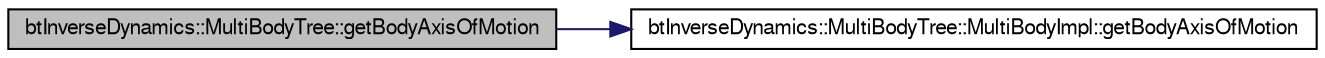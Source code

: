 digraph G
{
  bgcolor="transparent";
  edge [fontname="FreeSans",fontsize=10,labelfontname="FreeSans",labelfontsize=10];
  node [fontname="FreeSans",fontsize=10,shape=record];
  rankdir=LR;
  Node1 [label="btInverseDynamics::MultiBodyTree::getBodyAxisOfMotion",height=0.2,width=0.4,color="black", fillcolor="grey75", style="filled" fontcolor="black"];
  Node1 -> Node2 [color="midnightblue",fontsize=10,style="solid"];
  Node2 [label="btInverseDynamics::MultiBodyTree::MultiBodyImpl::getBodyAxisOfMotion",height=0.2,width=0.4,color="black",URL="$classbt_inverse_dynamics_1_1_multi_body_tree_1_1_multi_body_impl.html#3a0e4f72e0c1f41332e738014fd5f257"];
}
